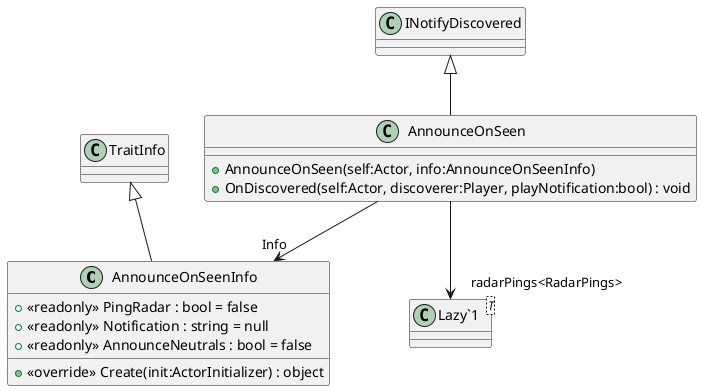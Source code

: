 @startuml
class AnnounceOnSeenInfo {
    + <<readonly>> PingRadar : bool = false
    + <<readonly>> Notification : string = null
    + <<readonly>> AnnounceNeutrals : bool = false
    + <<override>> Create(init:ActorInitializer) : object
}
class AnnounceOnSeen {
    + AnnounceOnSeen(self:Actor, info:AnnounceOnSeenInfo)
    + OnDiscovered(self:Actor, discoverer:Player, playNotification:bool) : void
}
class "Lazy`1"<T> {
}
TraitInfo <|-- AnnounceOnSeenInfo
INotifyDiscovered <|-- AnnounceOnSeen
AnnounceOnSeen --> "Info" AnnounceOnSeenInfo
AnnounceOnSeen --> "radarPings<RadarPings>" "Lazy`1"
@enduml
